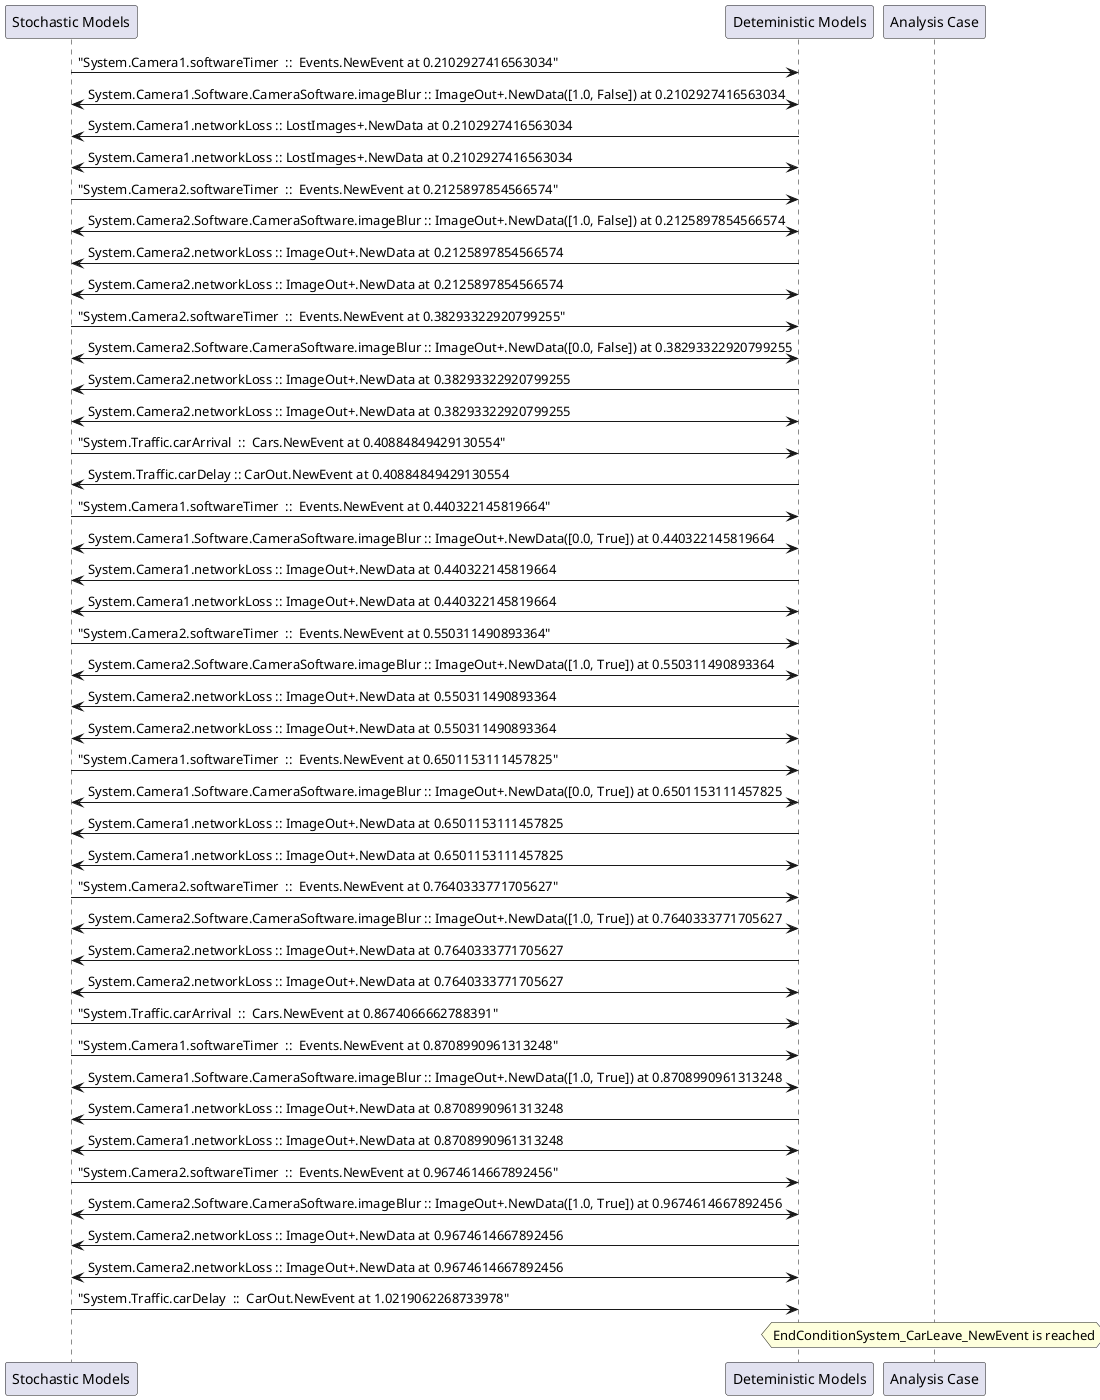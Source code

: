 
	@startuml
	participant "Stochastic Models" as stochmodel
	participant "Deteministic Models" as detmodel
	participant "Analysis Case" as analysis
	{1832_stop} stochmodel -> detmodel : "System.Camera1.softwareTimer  ::  Events.NewEvent at 0.2102927416563034"
detmodel <-> stochmodel : System.Camera1.Software.CameraSoftware.imageBlur :: ImageOut+.NewData([1.0, False]) at 0.2102927416563034
detmodel -> stochmodel : System.Camera1.networkLoss :: LostImages+.NewData at 0.2102927416563034
detmodel <-> stochmodel : System.Camera1.networkLoss :: LostImages+.NewData at 0.2102927416563034
{1847_stop} stochmodel -> detmodel : "System.Camera2.softwareTimer  ::  Events.NewEvent at 0.2125897854566574"
detmodel <-> stochmodel : System.Camera2.Software.CameraSoftware.imageBlur :: ImageOut+.NewData([1.0, False]) at 0.2125897854566574
detmodel -> stochmodel : System.Camera2.networkLoss :: ImageOut+.NewData at 0.2125897854566574
detmodel <-> stochmodel : System.Camera2.networkLoss :: ImageOut+.NewData at 0.2125897854566574
{1848_stop} stochmodel -> detmodel : "System.Camera2.softwareTimer  ::  Events.NewEvent at 0.38293322920799255"
detmodel <-> stochmodel : System.Camera2.Software.CameraSoftware.imageBlur :: ImageOut+.NewData([0.0, False]) at 0.38293322920799255
detmodel -> stochmodel : System.Camera2.networkLoss :: ImageOut+.NewData at 0.38293322920799255
detmodel <-> stochmodel : System.Camera2.networkLoss :: ImageOut+.NewData at 0.38293322920799255
{1863_stop} stochmodel -> detmodel : "System.Traffic.carArrival  ::  Cars.NewEvent at 0.40884849429130554"
{1874_start} detmodel -> stochmodel : System.Traffic.carDelay :: CarOut.NewEvent at 0.40884849429130554
{1833_stop} stochmodel -> detmodel : "System.Camera1.softwareTimer  ::  Events.NewEvent at 0.440322145819664"
detmodel <-> stochmodel : System.Camera1.Software.CameraSoftware.imageBlur :: ImageOut+.NewData([0.0, True]) at 0.440322145819664
detmodel -> stochmodel : System.Camera1.networkLoss :: ImageOut+.NewData at 0.440322145819664
detmodel <-> stochmodel : System.Camera1.networkLoss :: ImageOut+.NewData at 0.440322145819664
{1849_stop} stochmodel -> detmodel : "System.Camera2.softwareTimer  ::  Events.NewEvent at 0.550311490893364"
detmodel <-> stochmodel : System.Camera2.Software.CameraSoftware.imageBlur :: ImageOut+.NewData([1.0, True]) at 0.550311490893364
detmodel -> stochmodel : System.Camera2.networkLoss :: ImageOut+.NewData at 0.550311490893364
detmodel <-> stochmodel : System.Camera2.networkLoss :: ImageOut+.NewData at 0.550311490893364
{1834_stop} stochmodel -> detmodel : "System.Camera1.softwareTimer  ::  Events.NewEvent at 0.6501153111457825"
detmodel <-> stochmodel : System.Camera1.Software.CameraSoftware.imageBlur :: ImageOut+.NewData([0.0, True]) at 0.6501153111457825
detmodel -> stochmodel : System.Camera1.networkLoss :: ImageOut+.NewData at 0.6501153111457825
detmodel <-> stochmodel : System.Camera1.networkLoss :: ImageOut+.NewData at 0.6501153111457825
{1850_stop} stochmodel -> detmodel : "System.Camera2.softwareTimer  ::  Events.NewEvent at 0.7640333771705627"
detmodel <-> stochmodel : System.Camera2.Software.CameraSoftware.imageBlur :: ImageOut+.NewData([1.0, True]) at 0.7640333771705627
detmodel -> stochmodel : System.Camera2.networkLoss :: ImageOut+.NewData at 0.7640333771705627
detmodel <-> stochmodel : System.Camera2.networkLoss :: ImageOut+.NewData at 0.7640333771705627
{1864_stop} stochmodel -> detmodel : "System.Traffic.carArrival  ::  Cars.NewEvent at 0.8674066662788391"
{1835_stop} stochmodel -> detmodel : "System.Camera1.softwareTimer  ::  Events.NewEvent at 0.8708990961313248"
detmodel <-> stochmodel : System.Camera1.Software.CameraSoftware.imageBlur :: ImageOut+.NewData([1.0, True]) at 0.8708990961313248
detmodel -> stochmodel : System.Camera1.networkLoss :: ImageOut+.NewData at 0.8708990961313248
detmodel <-> stochmodel : System.Camera1.networkLoss :: ImageOut+.NewData at 0.8708990961313248
{1851_stop} stochmodel -> detmodel : "System.Camera2.softwareTimer  ::  Events.NewEvent at 0.9674614667892456"
detmodel <-> stochmodel : System.Camera2.Software.CameraSoftware.imageBlur :: ImageOut+.NewData([1.0, True]) at 0.9674614667892456
detmodel -> stochmodel : System.Camera2.networkLoss :: ImageOut+.NewData at 0.9674614667892456
detmodel <-> stochmodel : System.Camera2.networkLoss :: ImageOut+.NewData at 0.9674614667892456
{1874_stop} stochmodel -> detmodel : "System.Traffic.carDelay  ::  CarOut.NewEvent at 1.0219062268733978"
{1874_start} <-> {1874_stop} : delay
hnote over analysis 
EndConditionSystem_CarLeave_NewEvent is reached
endnote
@enduml